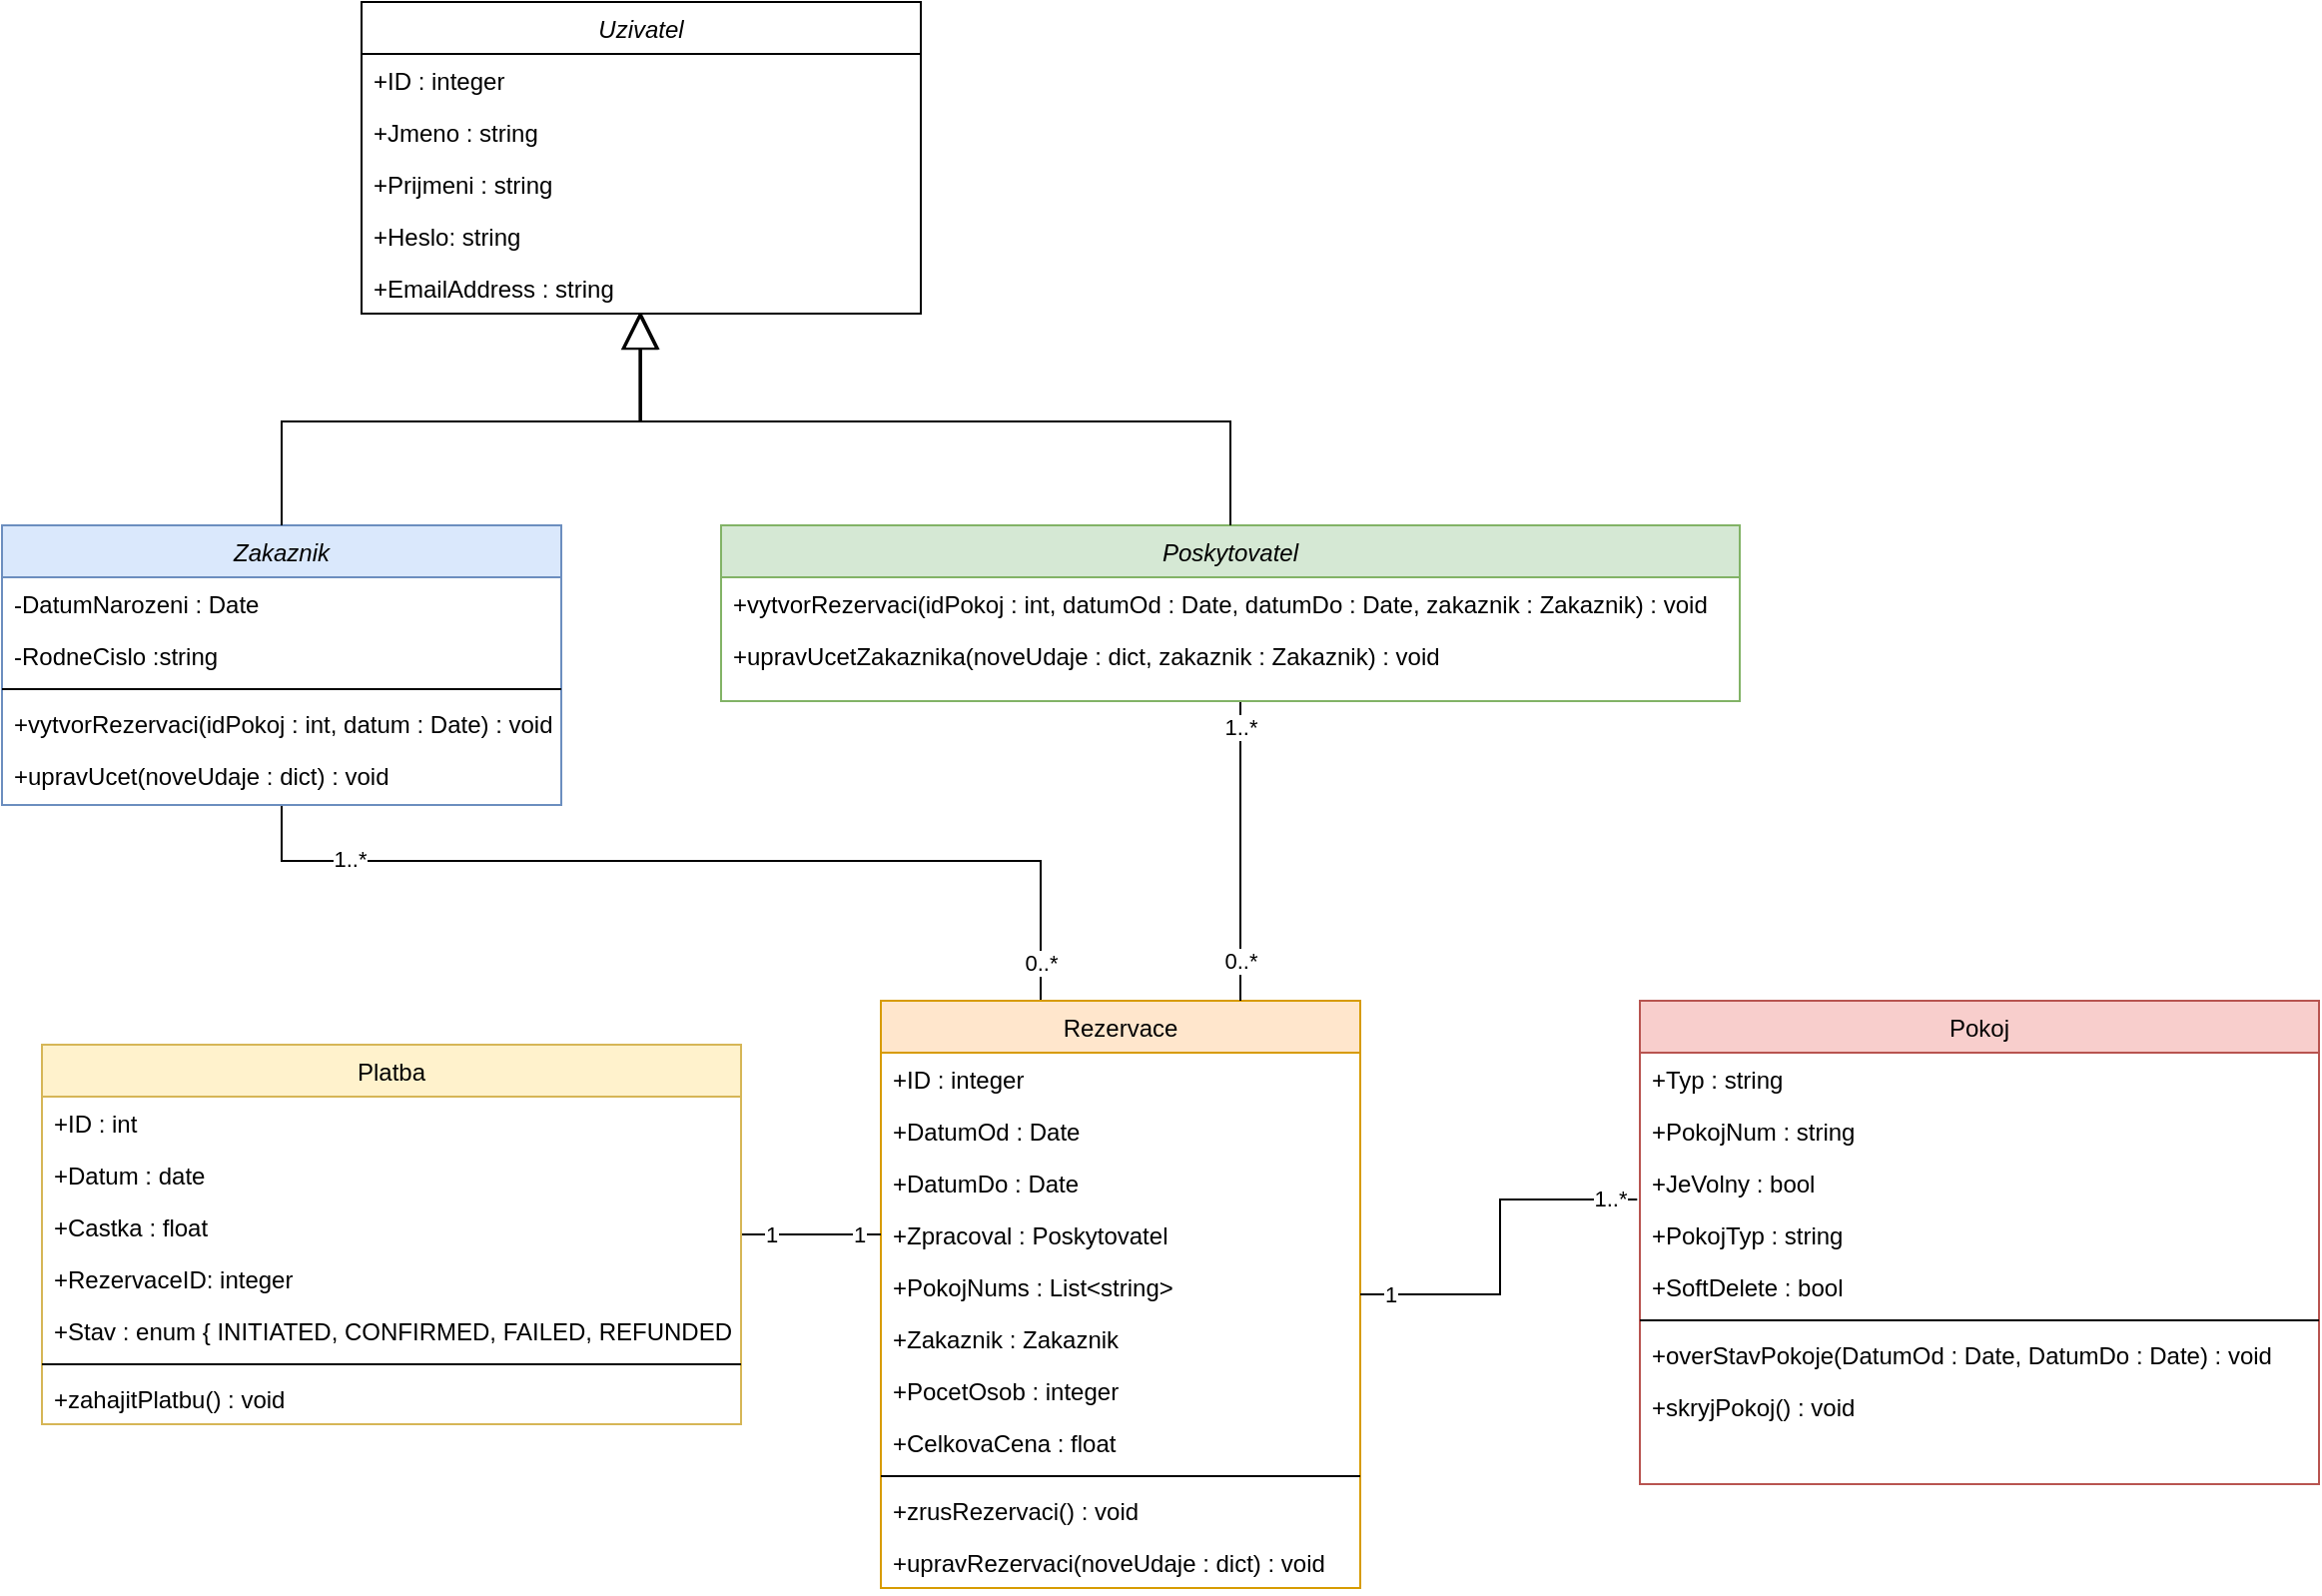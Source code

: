 <mxfile version="28.1.1">
  <diagram id="C5RBs43oDa-KdzZeNtuy" name="Page-1">
    <mxGraphModel grid="1" page="1" gridSize="10" guides="1" tooltips="1" connect="1" arrows="1" fold="1" pageScale="1" pageWidth="827" pageHeight="1169" math="0" shadow="0">
      <root>
        <mxCell id="WIyWlLk6GJQsqaUBKTNV-0" />
        <mxCell id="WIyWlLk6GJQsqaUBKTNV-1" parent="WIyWlLk6GJQsqaUBKTNV-0" />
        <mxCell id="8w8H4ZwTr86pqe9dzctb-67" style="edgeStyle=orthogonalEdgeStyle;rounded=0;orthogonalLoop=1;jettySize=auto;html=1;entryX=0.334;entryY=0.002;entryDx=0;entryDy=0;endArrow=none;endFill=0;entryPerimeter=0;" edge="1" parent="WIyWlLk6GJQsqaUBKTNV-1" source="zkfFHV4jXpPFQw0GAbJ--0" target="zkfFHV4jXpPFQw0GAbJ--17">
          <mxGeometry relative="1" as="geometry">
            <Array as="points">
              <mxPoint x="170" y="440" />
              <mxPoint x="550" y="440" />
              <mxPoint x="550" y="511" />
            </Array>
          </mxGeometry>
        </mxCell>
        <mxCell id="8w8H4ZwTr86pqe9dzctb-68" value="1..*" style="edgeLabel;html=1;align=center;verticalAlign=middle;resizable=0;points=[];" connectable="0" vertex="1" parent="8w8H4ZwTr86pqe9dzctb-67">
          <mxGeometry x="-0.742" y="1" relative="1" as="geometry">
            <mxPoint as="offset" />
          </mxGeometry>
        </mxCell>
        <mxCell id="8w8H4ZwTr86pqe9dzctb-69" value="0..*" style="edgeLabel;html=1;align=center;verticalAlign=middle;resizable=0;points=[];" connectable="0" vertex="1" parent="8w8H4ZwTr86pqe9dzctb-67">
          <mxGeometry x="0.856" relative="1" as="geometry">
            <mxPoint y="14" as="offset" />
          </mxGeometry>
        </mxCell>
        <mxCell id="zkfFHV4jXpPFQw0GAbJ--0" value="Zakaznik" style="swimlane;fontStyle=2;align=center;verticalAlign=top;childLayout=stackLayout;horizontal=1;startSize=26;horizontalStack=0;resizeParent=1;resizeLast=0;collapsible=1;marginBottom=0;rounded=0;shadow=0;strokeWidth=1;fillColor=#dae8fc;strokeColor=#6c8ebf;" vertex="1" parent="WIyWlLk6GJQsqaUBKTNV-1">
          <mxGeometry x="30" y="272" width="280" height="140" as="geometry">
            <mxRectangle x="230" y="140" width="160" height="26" as="alternateBounds" />
          </mxGeometry>
        </mxCell>
        <mxCell id="8w8H4ZwTr86pqe9dzctb-5" value="-DatumNarozeni : Date" style="text;align=left;verticalAlign=top;spacingLeft=4;spacingRight=4;overflow=hidden;rotatable=0;points=[[0,0.5],[1,0.5]];portConstraint=eastwest;rounded=0;shadow=0;html=0;" vertex="1" parent="zkfFHV4jXpPFQw0GAbJ--0">
          <mxGeometry y="26" width="280" height="26" as="geometry" />
        </mxCell>
        <mxCell id="8w8H4ZwTr86pqe9dzctb-4" value="-RodneCislo :string" style="text;align=left;verticalAlign=top;spacingLeft=4;spacingRight=4;overflow=hidden;rotatable=0;points=[[0,0.5],[1,0.5]];portConstraint=eastwest;rounded=0;shadow=0;html=0;" vertex="1" parent="zkfFHV4jXpPFQw0GAbJ--0">
          <mxGeometry y="52" width="280" height="26" as="geometry" />
        </mxCell>
        <mxCell id="zkfFHV4jXpPFQw0GAbJ--4" value="" style="line;html=1;strokeWidth=1;align=left;verticalAlign=middle;spacingTop=-1;spacingLeft=3;spacingRight=3;rotatable=0;labelPosition=right;points=[];portConstraint=eastwest;" vertex="1" parent="zkfFHV4jXpPFQw0GAbJ--0">
          <mxGeometry y="78" width="280" height="8" as="geometry" />
        </mxCell>
        <mxCell id="zkfFHV4jXpPFQw0GAbJ--5" value="+vytvorRezervaci(idPokoj : int, datum : Date) : void" style="text;align=left;verticalAlign=top;spacingLeft=4;spacingRight=4;overflow=hidden;rotatable=0;points=[[0,0.5],[1,0.5]];portConstraint=eastwest;" vertex="1" parent="zkfFHV4jXpPFQw0GAbJ--0">
          <mxGeometry y="86" width="280" height="26" as="geometry" />
        </mxCell>
        <mxCell id="8w8H4ZwTr86pqe9dzctb-6" value="+upravUcet(noveUdaje : dict) : void" style="text;align=left;verticalAlign=top;spacingLeft=4;spacingRight=4;overflow=hidden;rotatable=0;points=[[0,0.5],[1,0.5]];portConstraint=eastwest;" vertex="1" parent="zkfFHV4jXpPFQw0GAbJ--0">
          <mxGeometry y="112" width="280" height="26" as="geometry" />
        </mxCell>
        <mxCell id="zkfFHV4jXpPFQw0GAbJ--17" value="Rezervace" style="swimlane;fontStyle=0;align=center;verticalAlign=top;childLayout=stackLayout;horizontal=1;startSize=26;horizontalStack=0;resizeParent=1;resizeLast=0;collapsible=1;marginBottom=0;rounded=0;shadow=0;strokeWidth=1;fillColor=#ffe6cc;strokeColor=#d79b00;" vertex="1" parent="WIyWlLk6GJQsqaUBKTNV-1">
          <mxGeometry x="470" y="510" width="240" height="294" as="geometry">
            <mxRectangle x="550" y="140" width="160" height="26" as="alternateBounds" />
          </mxGeometry>
        </mxCell>
        <mxCell id="8w8H4ZwTr86pqe9dzctb-21" value="+ID : integer" style="text;align=left;verticalAlign=top;spacingLeft=4;spacingRight=4;overflow=hidden;rotatable=0;points=[[0,0.5],[1,0.5]];portConstraint=eastwest;" vertex="1" parent="zkfFHV4jXpPFQw0GAbJ--17">
          <mxGeometry y="26" width="240" height="26" as="geometry" />
        </mxCell>
        <mxCell id="zkfFHV4jXpPFQw0GAbJ--18" value="+DatumOd : Date" style="text;align=left;verticalAlign=top;spacingLeft=4;spacingRight=4;overflow=hidden;rotatable=0;points=[[0,0.5],[1,0.5]];portConstraint=eastwest;" vertex="1" parent="zkfFHV4jXpPFQw0GAbJ--17">
          <mxGeometry y="52" width="240" height="26" as="geometry" />
        </mxCell>
        <mxCell id="zkfFHV4jXpPFQw0GAbJ--19" value="+DatumDo : Date" style="text;align=left;verticalAlign=top;spacingLeft=4;spacingRight=4;overflow=hidden;rotatable=0;points=[[0,0.5],[1,0.5]];portConstraint=eastwest;rounded=0;shadow=0;html=0;" vertex="1" parent="zkfFHV4jXpPFQw0GAbJ--17">
          <mxGeometry y="78" width="240" height="26" as="geometry" />
        </mxCell>
        <mxCell id="zkfFHV4jXpPFQw0GAbJ--20" value="+Zpracoval : Poskytovatel" style="text;align=left;verticalAlign=top;spacingLeft=4;spacingRight=4;overflow=hidden;rotatable=0;points=[[0,0.5],[1,0.5]];portConstraint=eastwest;rounded=0;shadow=0;html=0;" vertex="1" parent="zkfFHV4jXpPFQw0GAbJ--17">
          <mxGeometry y="104" width="240" height="26" as="geometry" />
        </mxCell>
        <mxCell id="zkfFHV4jXpPFQw0GAbJ--22" value="+PokojNums : List&lt;string&gt;" style="text;align=left;verticalAlign=top;spacingLeft=4;spacingRight=4;overflow=hidden;rotatable=0;points=[[0,0.5],[1,0.5]];portConstraint=eastwest;rounded=0;shadow=0;html=0;" vertex="1" parent="zkfFHV4jXpPFQw0GAbJ--17">
          <mxGeometry y="130" width="240" height="26" as="geometry" />
        </mxCell>
        <mxCell id="8w8H4ZwTr86pqe9dzctb-19" value="+Zakaznik : Zakaznik" style="text;align=left;verticalAlign=top;spacingLeft=4;spacingRight=4;overflow=hidden;rotatable=0;points=[[0,0.5],[1,0.5]];portConstraint=eastwest;rounded=0;shadow=0;html=0;" vertex="1" parent="zkfFHV4jXpPFQw0GAbJ--17">
          <mxGeometry y="156" width="240" height="26" as="geometry" />
        </mxCell>
        <mxCell id="8w8H4ZwTr86pqe9dzctb-79" value="+PocetOsob : integer" style="text;align=left;verticalAlign=top;spacingLeft=4;spacingRight=4;overflow=hidden;rotatable=0;points=[[0,0.5],[1,0.5]];portConstraint=eastwest;" vertex="1" parent="zkfFHV4jXpPFQw0GAbJ--17">
          <mxGeometry y="182" width="240" height="26" as="geometry" />
        </mxCell>
        <mxCell id="8w8H4ZwTr86pqe9dzctb-22" value="+CelkovaCena : float" style="text;align=left;verticalAlign=top;spacingLeft=4;spacingRight=4;overflow=hidden;rotatable=0;points=[[0,0.5],[1,0.5]];portConstraint=eastwest;rounded=0;shadow=0;html=0;" vertex="1" parent="zkfFHV4jXpPFQw0GAbJ--17">
          <mxGeometry y="208" width="240" height="26" as="geometry" />
        </mxCell>
        <mxCell id="zkfFHV4jXpPFQw0GAbJ--23" value="" style="line;html=1;strokeWidth=1;align=left;verticalAlign=middle;spacingTop=-1;spacingLeft=3;spacingRight=3;rotatable=0;labelPosition=right;points=[];portConstraint=eastwest;" vertex="1" parent="zkfFHV4jXpPFQw0GAbJ--17">
          <mxGeometry y="234" width="240" height="8" as="geometry" />
        </mxCell>
        <mxCell id="zkfFHV4jXpPFQw0GAbJ--24" value="+zrusRezervaci() : void" style="text;align=left;verticalAlign=top;spacingLeft=4;spacingRight=4;overflow=hidden;rotatable=0;points=[[0,0.5],[1,0.5]];portConstraint=eastwest;" vertex="1" parent="zkfFHV4jXpPFQw0GAbJ--17">
          <mxGeometry y="242" width="240" height="26" as="geometry" />
        </mxCell>
        <mxCell id="zkfFHV4jXpPFQw0GAbJ--25" value="+upravRezervaci(noveUdaje : dict) : void" style="text;align=left;verticalAlign=top;spacingLeft=4;spacingRight=4;overflow=hidden;rotatable=0;points=[[0,0.5],[1,0.5]];portConstraint=eastwest;" vertex="1" parent="zkfFHV4jXpPFQw0GAbJ--17">
          <mxGeometry y="268" width="240" height="26" as="geometry" />
        </mxCell>
        <mxCell id="8w8H4ZwTr86pqe9dzctb-9" value="Pokoj" style="swimlane;fontStyle=0;align=center;verticalAlign=top;childLayout=stackLayout;horizontal=1;startSize=26;horizontalStack=0;resizeParent=1;resizeLast=0;collapsible=1;marginBottom=0;rounded=0;shadow=0;strokeWidth=1;fillColor=#f8cecc;strokeColor=#b85450;" vertex="1" parent="WIyWlLk6GJQsqaUBKTNV-1">
          <mxGeometry x="850" y="510" width="340" height="242" as="geometry">
            <mxRectangle x="550" y="140" width="160" height="26" as="alternateBounds" />
          </mxGeometry>
        </mxCell>
        <mxCell id="8w8H4ZwTr86pqe9dzctb-10" value="+Typ : string" style="text;align=left;verticalAlign=top;spacingLeft=4;spacingRight=4;overflow=hidden;rotatable=0;points=[[0,0.5],[1,0.5]];portConstraint=eastwest;" vertex="1" parent="8w8H4ZwTr86pqe9dzctb-9">
          <mxGeometry y="26" width="340" height="26" as="geometry" />
        </mxCell>
        <mxCell id="8w8H4ZwTr86pqe9dzctb-11" value="+PokojNum : string" style="text;align=left;verticalAlign=top;spacingLeft=4;spacingRight=4;overflow=hidden;rotatable=0;points=[[0,0.5],[1,0.5]];portConstraint=eastwest;rounded=0;shadow=0;html=0;" vertex="1" parent="8w8H4ZwTr86pqe9dzctb-9">
          <mxGeometry y="52" width="340" height="26" as="geometry" />
        </mxCell>
        <mxCell id="8w8H4ZwTr86pqe9dzctb-12" value="+JeVolny : bool" style="text;align=left;verticalAlign=top;spacingLeft=4;spacingRight=4;overflow=hidden;rotatable=0;points=[[0,0.5],[1,0.5]];portConstraint=eastwest;rounded=0;shadow=0;html=0;" vertex="1" parent="8w8H4ZwTr86pqe9dzctb-9">
          <mxGeometry y="78" width="340" height="26" as="geometry" />
        </mxCell>
        <mxCell id="8w8H4ZwTr86pqe9dzctb-13" value="+PokojTyp : string" style="text;align=left;verticalAlign=top;spacingLeft=4;spacingRight=4;overflow=hidden;rotatable=0;points=[[0,0.5],[1,0.5]];portConstraint=eastwest;rounded=0;shadow=0;html=0;" vertex="1" parent="8w8H4ZwTr86pqe9dzctb-9">
          <mxGeometry y="104" width="340" height="26" as="geometry" />
        </mxCell>
        <mxCell id="8w8H4ZwTr86pqe9dzctb-20" value="+SoftDelete : bool" style="text;align=left;verticalAlign=top;spacingLeft=4;spacingRight=4;overflow=hidden;rotatable=0;points=[[0,0.5],[1,0.5]];portConstraint=eastwest;rounded=0;shadow=0;html=0;" vertex="1" parent="8w8H4ZwTr86pqe9dzctb-9">
          <mxGeometry y="130" width="340" height="26" as="geometry" />
        </mxCell>
        <mxCell id="8w8H4ZwTr86pqe9dzctb-15" value="" style="line;html=1;strokeWidth=1;align=left;verticalAlign=middle;spacingTop=-1;spacingLeft=3;spacingRight=3;rotatable=0;labelPosition=right;points=[];portConstraint=eastwest;" vertex="1" parent="8w8H4ZwTr86pqe9dzctb-9">
          <mxGeometry y="156" width="340" height="8" as="geometry" />
        </mxCell>
        <mxCell id="8w8H4ZwTr86pqe9dzctb-16" value="+overStavPokoje(DatumOd : Date, DatumDo : Date) : void" style="text;align=left;verticalAlign=top;spacingLeft=4;spacingRight=4;overflow=hidden;rotatable=0;points=[[0,0.5],[1,0.5]];portConstraint=eastwest;" vertex="1" parent="8w8H4ZwTr86pqe9dzctb-9">
          <mxGeometry y="164" width="340" height="26" as="geometry" />
        </mxCell>
        <mxCell id="8w8H4ZwTr86pqe9dzctb-17" value="+skryjPokoj() : void" style="text;align=left;verticalAlign=top;spacingLeft=4;spacingRight=4;overflow=hidden;rotatable=0;points=[[0,0.5],[1,0.5]];portConstraint=eastwest;" vertex="1" parent="8w8H4ZwTr86pqe9dzctb-9">
          <mxGeometry y="190" width="340" height="26" as="geometry" />
        </mxCell>
        <mxCell id="8w8H4ZwTr86pqe9dzctb-71" style="edgeStyle=orthogonalEdgeStyle;rounded=0;orthogonalLoop=1;jettySize=auto;html=1;entryX=0.75;entryY=0;entryDx=0;entryDy=0;endArrow=none;endFill=0;" edge="1" parent="WIyWlLk6GJQsqaUBKTNV-1" source="8w8H4ZwTr86pqe9dzctb-23" target="zkfFHV4jXpPFQw0GAbJ--17">
          <mxGeometry relative="1" as="geometry">
            <Array as="points">
              <mxPoint x="650" y="400" />
              <mxPoint x="650" y="400" />
            </Array>
          </mxGeometry>
        </mxCell>
        <mxCell id="8w8H4ZwTr86pqe9dzctb-72" value="1..*" style="edgeLabel;html=1;align=center;verticalAlign=middle;resizable=0;points=[];" connectable="0" vertex="1" parent="8w8H4ZwTr86pqe9dzctb-71">
          <mxGeometry x="-0.826" relative="1" as="geometry">
            <mxPoint as="offset" />
          </mxGeometry>
        </mxCell>
        <mxCell id="8w8H4ZwTr86pqe9dzctb-73" value="0..*" style="edgeLabel;html=1;align=center;verticalAlign=middle;resizable=0;points=[];" connectable="0" vertex="1" parent="8w8H4ZwTr86pqe9dzctb-71">
          <mxGeometry x="0.678" y="-2" relative="1" as="geometry">
            <mxPoint x="2" y="4" as="offset" />
          </mxGeometry>
        </mxCell>
        <mxCell id="8w8H4ZwTr86pqe9dzctb-23" value="Poskytovatel" style="swimlane;fontStyle=2;align=center;verticalAlign=top;childLayout=stackLayout;horizontal=1;startSize=26;horizontalStack=0;resizeParent=1;resizeLast=0;collapsible=1;marginBottom=0;rounded=0;shadow=0;strokeWidth=1;fillColor=#d5e8d4;strokeColor=#82b366;" vertex="1" parent="WIyWlLk6GJQsqaUBKTNV-1">
          <mxGeometry x="390" y="272" width="510" height="88" as="geometry">
            <mxRectangle x="230" y="140" width="160" height="26" as="alternateBounds" />
          </mxGeometry>
        </mxCell>
        <mxCell id="8w8H4ZwTr86pqe9dzctb-31" value="+vytvorRezervaci(idPokoj : int, datumOd : Date, datumDo : Date, zakaznik : Zakaznik) : void" style="text;align=left;verticalAlign=top;spacingLeft=4;spacingRight=4;overflow=hidden;rotatable=0;points=[[0,0.5],[1,0.5]];portConstraint=eastwest;" vertex="1" parent="8w8H4ZwTr86pqe9dzctb-23">
          <mxGeometry y="26" width="510" height="26" as="geometry" />
        </mxCell>
        <mxCell id="8w8H4ZwTr86pqe9dzctb-32" value="+upravUcetZakaznika(noveUdaje : dict, zakaznik : Zakaznik) : void" style="text;align=left;verticalAlign=top;spacingLeft=4;spacingRight=4;overflow=hidden;rotatable=0;points=[[0,0.5],[1,0.5]];portConstraint=eastwest;" vertex="1" parent="8w8H4ZwTr86pqe9dzctb-23">
          <mxGeometry y="52" width="510" height="26" as="geometry" />
        </mxCell>
        <mxCell id="8w8H4ZwTr86pqe9dzctb-70" style="edgeStyle=orthogonalEdgeStyle;rounded=0;orthogonalLoop=1;jettySize=auto;html=1;entryX=0;entryY=0.5;entryDx=0;entryDy=0;endArrow=none;endFill=0;" edge="1" parent="WIyWlLk6GJQsqaUBKTNV-1" source="8w8H4ZwTr86pqe9dzctb-34" target="zkfFHV4jXpPFQw0GAbJ--20">
          <mxGeometry relative="1" as="geometry" />
        </mxCell>
        <mxCell id="8w8H4ZwTr86pqe9dzctb-75" value="1" style="edgeLabel;html=1;align=center;verticalAlign=middle;resizable=0;points=[];" connectable="0" vertex="1" parent="8w8H4ZwTr86pqe9dzctb-70">
          <mxGeometry x="0.025" relative="1" as="geometry">
            <mxPoint x="-21" as="offset" />
          </mxGeometry>
        </mxCell>
        <mxCell id="8w8H4ZwTr86pqe9dzctb-76" value="1" style="edgeLabel;html=1;align=center;verticalAlign=middle;resizable=0;points=[];" connectable="0" vertex="1" parent="8w8H4ZwTr86pqe9dzctb-70">
          <mxGeometry x="0.676" relative="1" as="geometry">
            <mxPoint as="offset" />
          </mxGeometry>
        </mxCell>
        <mxCell id="8w8H4ZwTr86pqe9dzctb-34" value="Platba" style="swimlane;fontStyle=0;align=center;verticalAlign=top;childLayout=stackLayout;horizontal=1;startSize=26;horizontalStack=0;resizeParent=1;resizeLast=0;collapsible=1;marginBottom=0;rounded=0;shadow=0;strokeWidth=1;fillColor=#fff2cc;strokeColor=#d6b656;" vertex="1" parent="WIyWlLk6GJQsqaUBKTNV-1">
          <mxGeometry x="50" y="532" width="350" height="190" as="geometry">
            <mxRectangle x="550" y="140" width="160" height="26" as="alternateBounds" />
          </mxGeometry>
        </mxCell>
        <mxCell id="8w8H4ZwTr86pqe9dzctb-35" value="+ID : int" style="text;align=left;verticalAlign=top;spacingLeft=4;spacingRight=4;overflow=hidden;rotatable=0;points=[[0,0.5],[1,0.5]];portConstraint=eastwest;" vertex="1" parent="8w8H4ZwTr86pqe9dzctb-34">
          <mxGeometry y="26" width="350" height="26" as="geometry" />
        </mxCell>
        <mxCell id="8w8H4ZwTr86pqe9dzctb-37" value="+Datum : date" style="text;align=left;verticalAlign=top;spacingLeft=4;spacingRight=4;overflow=hidden;rotatable=0;points=[[0,0.5],[1,0.5]];portConstraint=eastwest;rounded=0;shadow=0;html=0;" vertex="1" parent="8w8H4ZwTr86pqe9dzctb-34">
          <mxGeometry y="52" width="350" height="26" as="geometry" />
        </mxCell>
        <mxCell id="8w8H4ZwTr86pqe9dzctb-48" value="+Castka : float" style="text;align=left;verticalAlign=top;spacingLeft=4;spacingRight=4;overflow=hidden;rotatable=0;points=[[0,0.5],[1,0.5]];portConstraint=eastwest;rounded=0;shadow=0;html=0;" vertex="1" parent="8w8H4ZwTr86pqe9dzctb-34">
          <mxGeometry y="78" width="350" height="26" as="geometry" />
        </mxCell>
        <mxCell id="8w8H4ZwTr86pqe9dzctb-49" value="+RezervaceID: integer" style="text;align=left;verticalAlign=top;spacingLeft=4;spacingRight=4;overflow=hidden;rotatable=0;points=[[0,0.5],[1,0.5]];portConstraint=eastwest;rounded=0;shadow=0;html=0;" vertex="1" parent="8w8H4ZwTr86pqe9dzctb-34">
          <mxGeometry y="104" width="350" height="26" as="geometry" />
        </mxCell>
        <mxCell id="8w8H4ZwTr86pqe9dzctb-50" value="+Stav : enum { INITIATED, CONFIRMED, FAILED, REFUNDED }" style="text;align=left;verticalAlign=top;spacingLeft=4;spacingRight=4;overflow=hidden;rotatable=0;points=[[0,0.5],[1,0.5]];portConstraint=eastwest;rounded=0;shadow=0;html=0;" vertex="1" parent="8w8H4ZwTr86pqe9dzctb-34">
          <mxGeometry y="130" width="350" height="26" as="geometry" />
        </mxCell>
        <mxCell id="8w8H4ZwTr86pqe9dzctb-44" value="" style="line;html=1;strokeWidth=1;align=left;verticalAlign=middle;spacingTop=-1;spacingLeft=3;spacingRight=3;rotatable=0;labelPosition=right;points=[];portConstraint=eastwest;" vertex="1" parent="8w8H4ZwTr86pqe9dzctb-34">
          <mxGeometry y="156" width="350" height="8" as="geometry" />
        </mxCell>
        <mxCell id="8w8H4ZwTr86pqe9dzctb-45" value="+zahajitPlatbu() : void" style="text;align=left;verticalAlign=top;spacingLeft=4;spacingRight=4;overflow=hidden;rotatable=0;points=[[0,0.5],[1,0.5]];portConstraint=eastwest;" vertex="1" parent="8w8H4ZwTr86pqe9dzctb-34">
          <mxGeometry y="164" width="350" height="26" as="geometry" />
        </mxCell>
        <mxCell id="8w8H4ZwTr86pqe9dzctb-62" style="edgeStyle=orthogonalEdgeStyle;rounded=0;orthogonalLoop=1;jettySize=auto;html=1;startArrow=block;startFill=0;endArrow=none;endFill=0;startSize=16;exitX=0.497;exitY=0.982;exitDx=0;exitDy=0;exitPerimeter=0;entryX=0.5;entryY=0;entryDx=0;entryDy=0;" edge="1" parent="WIyWlLk6GJQsqaUBKTNV-1" source="8w8H4ZwTr86pqe9dzctb-56" target="8w8H4ZwTr86pqe9dzctb-23">
          <mxGeometry relative="1" as="geometry">
            <mxPoint x="341.32" y="169.996" as="sourcePoint" />
            <mxPoint x="610" y="270" as="targetPoint" />
            <Array as="points">
              <mxPoint x="349" y="220" />
              <mxPoint x="645" y="220" />
            </Array>
          </mxGeometry>
        </mxCell>
        <mxCell id="8w8H4ZwTr86pqe9dzctb-51" value="Uzivatel" style="swimlane;fontStyle=2;align=center;verticalAlign=top;childLayout=stackLayout;horizontal=1;startSize=26;horizontalStack=0;resizeParent=1;resizeLast=0;collapsible=1;marginBottom=0;rounded=0;shadow=0;strokeWidth=1;" vertex="1" parent="WIyWlLk6GJQsqaUBKTNV-1">
          <mxGeometry x="210" y="10" width="280" height="156" as="geometry">
            <mxRectangle x="230" y="140" width="160" height="26" as="alternateBounds" />
          </mxGeometry>
        </mxCell>
        <mxCell id="8w8H4ZwTr86pqe9dzctb-52" value="+ID : integer" style="text;align=left;verticalAlign=top;spacingLeft=4;spacingRight=4;overflow=hidden;rotatable=0;points=[[0,0.5],[1,0.5]];portConstraint=eastwest;" vertex="1" parent="8w8H4ZwTr86pqe9dzctb-51">
          <mxGeometry y="26" width="280" height="26" as="geometry" />
        </mxCell>
        <mxCell id="8w8H4ZwTr86pqe9dzctb-53" value="+Jmeno : string" style="text;align=left;verticalAlign=top;spacingLeft=4;spacingRight=4;overflow=hidden;rotatable=0;points=[[0,0.5],[1,0.5]];portConstraint=eastwest;" vertex="1" parent="8w8H4ZwTr86pqe9dzctb-51">
          <mxGeometry y="52" width="280" height="26" as="geometry" />
        </mxCell>
        <mxCell id="8w8H4ZwTr86pqe9dzctb-54" value="+Prijmeni : string" style="text;align=left;verticalAlign=top;spacingLeft=4;spacingRight=4;overflow=hidden;rotatable=0;points=[[0,0.5],[1,0.5]];portConstraint=eastwest;rounded=0;shadow=0;html=0;" vertex="1" parent="8w8H4ZwTr86pqe9dzctb-51">
          <mxGeometry y="78" width="280" height="26" as="geometry" />
        </mxCell>
        <mxCell id="8w8H4ZwTr86pqe9dzctb-78" value="+Heslo: string" style="text;align=left;verticalAlign=top;spacingLeft=4;spacingRight=4;overflow=hidden;rotatable=0;points=[[0,0.5],[1,0.5]];portConstraint=eastwest;rounded=0;shadow=0;html=0;" vertex="1" parent="8w8H4ZwTr86pqe9dzctb-51">
          <mxGeometry y="104" width="280" height="26" as="geometry" />
        </mxCell>
        <mxCell id="8w8H4ZwTr86pqe9dzctb-56" value="+EmailAddress : string" style="text;align=left;verticalAlign=top;spacingLeft=4;spacingRight=4;overflow=hidden;rotatable=0;points=[[0,0.5],[1,0.5]];portConstraint=eastwest;rounded=0;shadow=0;html=0;" vertex="1" parent="8w8H4ZwTr86pqe9dzctb-51">
          <mxGeometry y="130" width="280" height="26" as="geometry" />
        </mxCell>
        <mxCell id="8w8H4ZwTr86pqe9dzctb-64" style="edgeStyle=orthogonalEdgeStyle;rounded=0;orthogonalLoop=1;jettySize=auto;html=1;entryX=0.5;entryY=0.977;entryDx=0;entryDy=0;entryPerimeter=0;startArrow=none;startFill=0;startSize=6;endArrow=block;endFill=0;endSize=16;" edge="1" parent="WIyWlLk6GJQsqaUBKTNV-1" source="zkfFHV4jXpPFQw0GAbJ--0" target="8w8H4ZwTr86pqe9dzctb-56">
          <mxGeometry relative="1" as="geometry">
            <Array as="points">
              <mxPoint x="170" y="220" />
              <mxPoint x="350" y="220" />
            </Array>
          </mxGeometry>
        </mxCell>
        <mxCell id="8w8H4ZwTr86pqe9dzctb-77" style="edgeStyle=orthogonalEdgeStyle;rounded=0;orthogonalLoop=1;jettySize=auto;html=1;entryX=-0.004;entryY=0.826;entryDx=0;entryDy=0;entryPerimeter=0;endArrow=none;endFill=0;" edge="1" parent="WIyWlLk6GJQsqaUBKTNV-1" source="zkfFHV4jXpPFQw0GAbJ--17" target="8w8H4ZwTr86pqe9dzctb-12">
          <mxGeometry relative="1" as="geometry" />
        </mxCell>
        <mxCell id="8w8H4ZwTr86pqe9dzctb-80" value="1" style="edgeLabel;html=1;align=center;verticalAlign=middle;resizable=0;points=[];" connectable="0" vertex="1" parent="8w8H4ZwTr86pqe9dzctb-77">
          <mxGeometry x="-0.846" relative="1" as="geometry">
            <mxPoint as="offset" />
          </mxGeometry>
        </mxCell>
        <mxCell id="8w8H4ZwTr86pqe9dzctb-81" value="1..*" style="edgeLabel;html=1;align=center;verticalAlign=middle;resizable=0;points=[];" connectable="0" vertex="1" parent="8w8H4ZwTr86pqe9dzctb-77">
          <mxGeometry x="0.704" y="1" relative="1" as="geometry">
            <mxPoint x="14" as="offset" />
          </mxGeometry>
        </mxCell>
      </root>
    </mxGraphModel>
  </diagram>
</mxfile>
